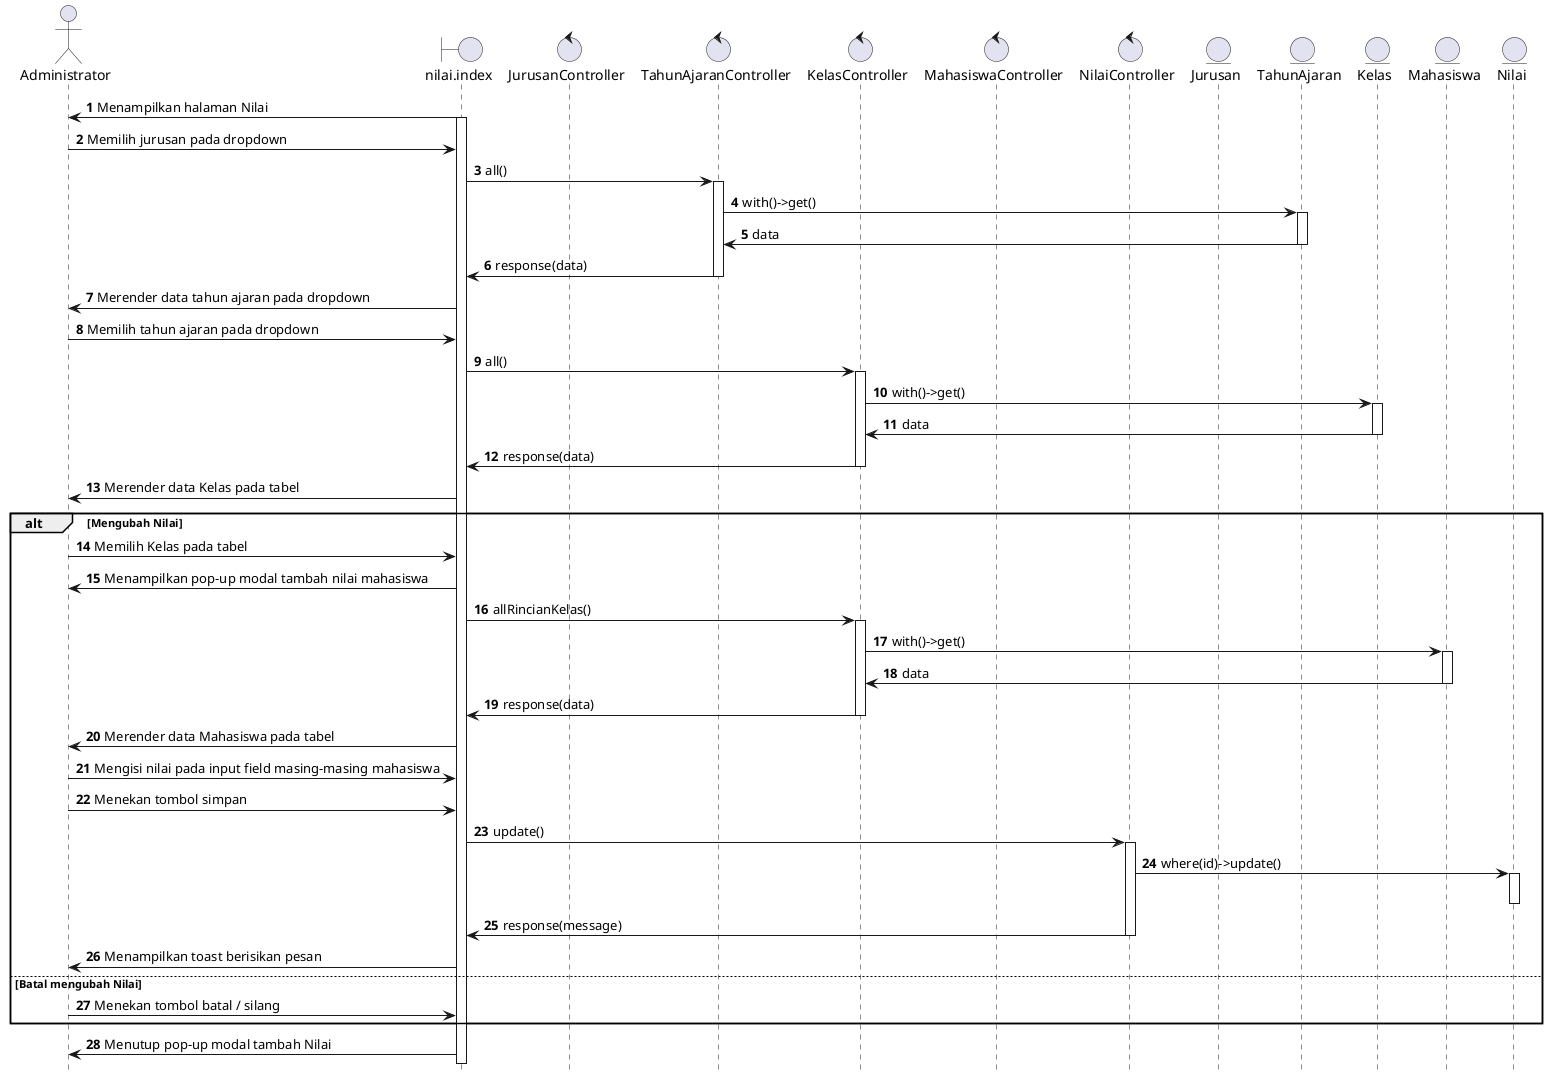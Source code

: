@startuml sequence_diagram_tambah_nilai
hide footbox
autonumber

actor Administrator
boundary nilai.index
control JurusanController
control TahunAjaranController
control KelasController
control MahasiswaController
control NilaiController
entity Jurusan
entity TahunAjaran
entity Kelas
entity Mahasiswa
entity Nilai


nilai.index -> Administrator : Menampilkan halaman Nilai

activate nilai.index


Administrator -> nilai.index : Memilih jurusan pada dropdown


nilai.index -> TahunAjaranController : all()
activate TahunAjaranController

TahunAjaranController -> TahunAjaran : with()->get()
activate TahunAjaran
TahunAjaran -> TahunAjaranController : data

deactivate TahunAjaran
TahunAjaranController -> nilai.index : response(data)
deactivate TahunAjaranController
nilai.index -> Administrator : Merender data tahun ajaran pada dropdown

Administrator -> nilai.index : Memilih tahun ajaran pada dropdown

nilai.index -> KelasController : all()
activate KelasController

KelasController -> Kelas : with()->get()
activate Kelas
Kelas -> KelasController : data

deactivate Kelas
KelasController -> nilai.index : response(data)
deactivate KelasController

nilai.index -> Administrator : Merender data Kelas pada tabel

alt Mengubah Nilai

Administrator -> nilai.index : Memilih Kelas pada tabel

nilai.index -> Administrator : Menampilkan pop-up modal tambah nilai mahasiswa

nilai.index -> KelasController : allRincianKelas()

activate KelasController

KelasController -> Mahasiswa : with()->get()
activate Mahasiswa
Mahasiswa -> KelasController : data

deactivate Mahasiswa
KelasController -> nilai.index : response(data)
deactivate KelasController

nilai.index -> Administrator : Merender data Mahasiswa pada tabel

Administrator -> nilai.index : Mengisi nilai pada input field masing-masing mahasiswa

Administrator -> nilai.index : Menekan tombol simpan

nilai.index -> NilaiController : update()

activate NilaiController

NilaiController -> Nilai : where(id)->update()

activate Nilai

deactivate Nilai

NilaiController -> nilai.index : response(message)

deactivate NilaiController
nilai.index -> Administrator : Menampilkan toast berisikan pesan

else Batal mengubah Nilai

Administrator -> nilai.index : Menekan tombol batal / silang

end

nilai.index -> Administrator : Menutup pop-up modal tambah Nilai

@enduml